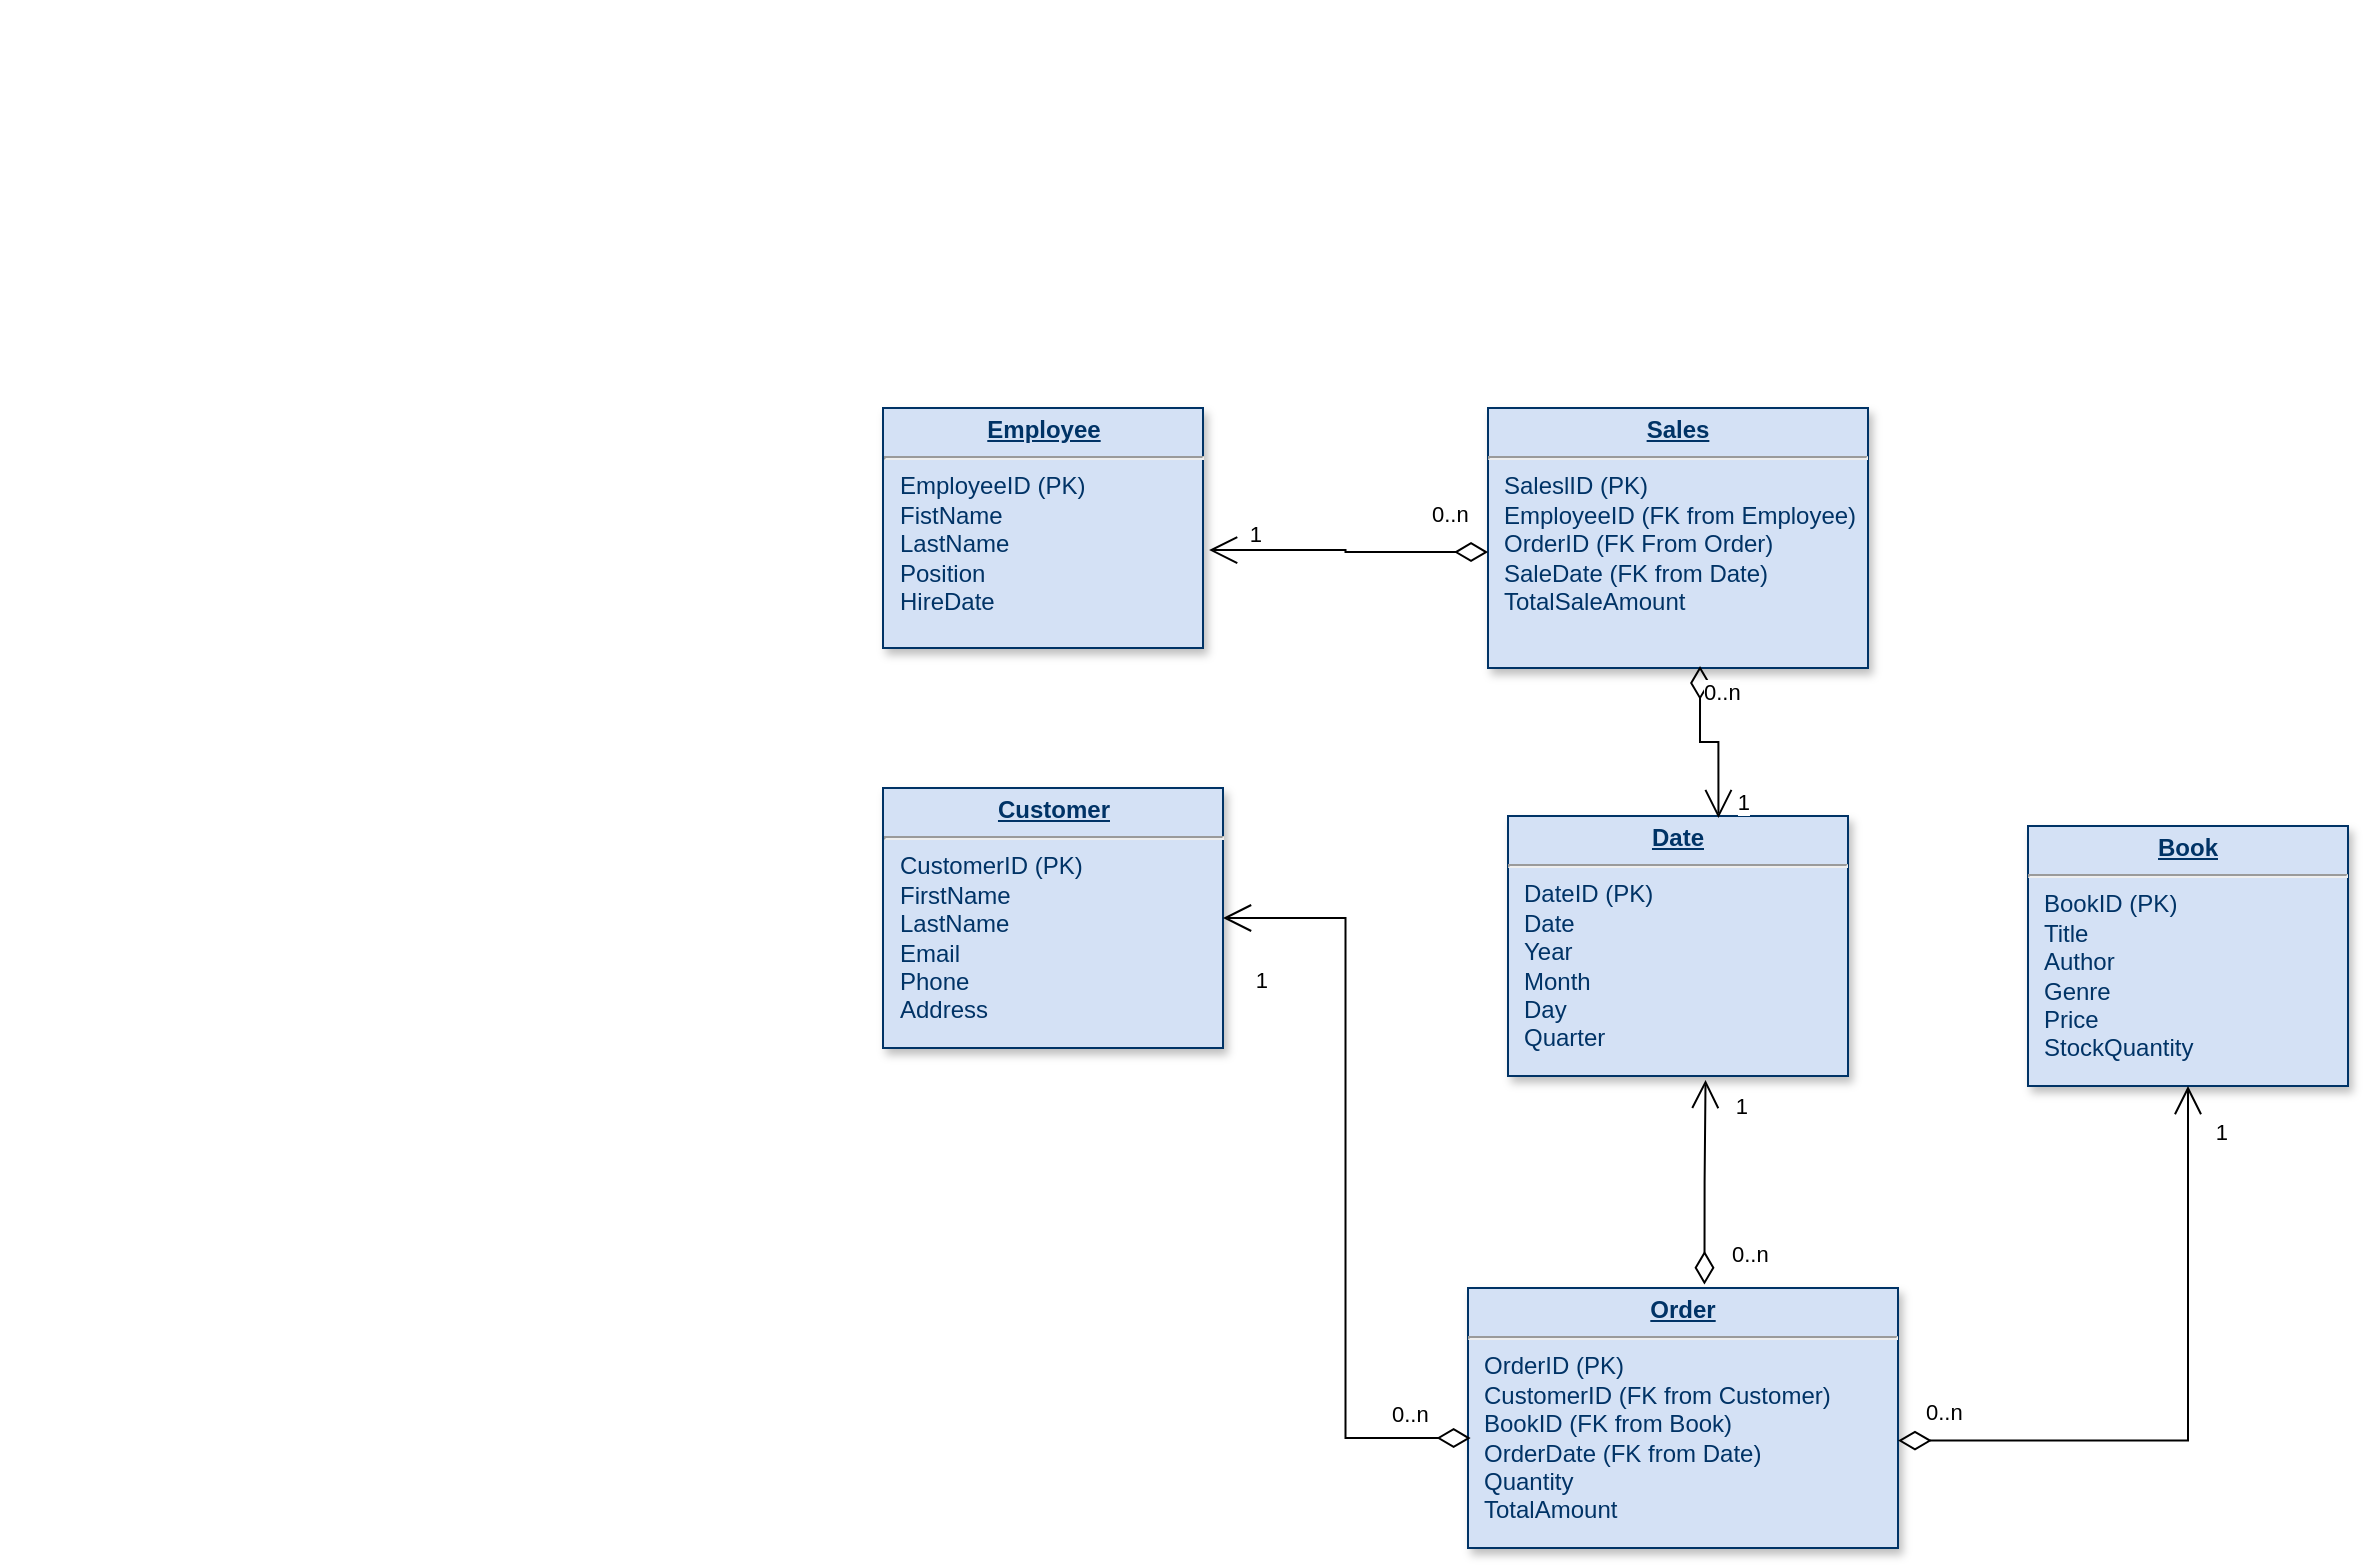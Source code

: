 <mxfile version="24.4.8" type="github">
  <diagram name="Page-1" id="efa7a0a1-bf9b-a30e-e6df-94a7791c09e9">
    <mxGraphModel dx="4941" dy="2392" grid="1" gridSize="10" guides="1" tooltips="1" connect="1" arrows="1" fold="1" page="1" pageScale="1" pageWidth="1169" pageHeight="827" background="none" math="0" shadow="0">
      <root>
        <mxCell id="0" />
        <mxCell id="1" parent="0" />
        <mxCell id="22" value="&lt;p style=&quot;margin: 0px; margin-top: 4px; text-align: center; text-decoration: underline;&quot;&gt;&lt;strong&gt;Date&lt;/strong&gt;&lt;/p&gt;&lt;hr&gt;&lt;p style=&quot;margin: 0px; margin-left: 8px;&quot;&gt;DateID (PK)&lt;/p&gt;&lt;p style=&quot;margin: 0px; margin-left: 8px;&quot;&gt;Date&lt;/p&gt;&lt;p style=&quot;margin: 0px; margin-left: 8px;&quot;&gt;Year&lt;/p&gt;&lt;p style=&quot;margin: 0px; margin-left: 8px;&quot;&gt;Month&lt;/p&gt;&lt;p style=&quot;margin: 0px; margin-left: 8px;&quot;&gt;Day&lt;/p&gt;&lt;p style=&quot;margin: 0px; margin-left: 8px;&quot;&gt;Quarter&lt;/p&gt;" style="verticalAlign=top;align=left;overflow=fill;fontSize=12;fontFamily=Helvetica;html=1;strokeColor=#003366;shadow=1;fillColor=#D4E1F5;fontColor=#003366" parent="1" vertex="1">
          <mxGeometry x="-2510" y="-866" width="170" height="130" as="geometry" />
        </mxCell>
        <mxCell id="23" value="&lt;p style=&quot;margin: 0px; margin-top: 4px; text-align: center; text-decoration: underline;&quot;&gt;&lt;b&gt;Customer&lt;/b&gt;&lt;/p&gt;&lt;hr&gt;&lt;p style=&quot;margin: 0px; margin-left: 8px;&quot;&gt;CustomerID (PK)&lt;/p&gt;&lt;p style=&quot;margin: 0px; margin-left: 8px;&quot;&gt;FirstName&lt;/p&gt;&lt;p style=&quot;margin: 0px; margin-left: 8px;&quot;&gt;LastName&lt;/p&gt;&lt;p style=&quot;margin: 0px; margin-left: 8px;&quot;&gt;Email&lt;/p&gt;&lt;p style=&quot;margin: 0px; margin-left: 8px;&quot;&gt;Phone&lt;/p&gt;&lt;p style=&quot;margin: 0px; margin-left: 8px;&quot;&gt;Address&lt;/p&gt;" style="verticalAlign=top;align=left;overflow=fill;fontSize=12;fontFamily=Helvetica;html=1;strokeColor=#003366;shadow=1;fillColor=#D4E1F5;fontColor=#003366" parent="1" vertex="1">
          <mxGeometry x="-2822.5" y="-880" width="170" height="130" as="geometry" />
        </mxCell>
        <mxCell id="68_dvBjLKG9QEOhtULUL-115" value="&lt;p style=&quot;margin: 0px; margin-top: 4px; text-align: center; text-decoration: underline;&quot;&gt;&lt;strong&gt;Employee&lt;/strong&gt;&lt;/p&gt;&lt;hr&gt;&lt;p style=&quot;margin: 0px; margin-left: 8px;&quot;&gt;EmployeeID (PK)&lt;br&gt;FistName&lt;/p&gt;&lt;p style=&quot;margin: 0px; margin-left: 8px;&quot;&gt;LastName&lt;/p&gt;&lt;p style=&quot;margin: 0px; margin-left: 8px;&quot;&gt;Position&lt;/p&gt;&lt;p style=&quot;margin: 0px; margin-left: 8px;&quot;&gt;HireDate&lt;/p&gt;" style="verticalAlign=top;align=left;overflow=fill;fontSize=12;fontFamily=Helvetica;html=1;strokeColor=#003366;shadow=1;fillColor=#D4E1F5;fontColor=#003366" vertex="1" parent="1">
          <mxGeometry x="-2822.5" y="-1070.0" width="160" height="120" as="geometry" />
        </mxCell>
        <mxCell id="68_dvBjLKG9QEOhtULUL-116" value="&lt;p style=&quot;margin: 0px; margin-top: 4px; text-align: center; text-decoration: underline;&quot;&gt;&lt;strong&gt;Book&lt;/strong&gt;&lt;/p&gt;&lt;hr&gt;&lt;p style=&quot;margin: 0px; margin-left: 8px;&quot;&gt;BookID (PK)&lt;br&gt;Title&lt;/p&gt;&lt;p style=&quot;margin: 0px; margin-left: 8px;&quot;&gt;Author&lt;/p&gt;&lt;p style=&quot;margin: 0px; margin-left: 8px;&quot;&gt;Genre&lt;/p&gt;&lt;p style=&quot;margin: 0px; margin-left: 8px;&quot;&gt;Price&lt;/p&gt;&lt;p style=&quot;margin: 0px; margin-left: 8px;&quot;&gt;StockQuantity&lt;/p&gt;" style="verticalAlign=top;align=left;overflow=fill;fontSize=12;fontFamily=Helvetica;html=1;strokeColor=#003366;shadow=1;fillColor=#D4E1F5;fontColor=#003366" vertex="1" parent="1">
          <mxGeometry x="-2250" y="-861" width="160" height="130" as="geometry" />
        </mxCell>
        <mxCell id="68_dvBjLKG9QEOhtULUL-117" value="&lt;p style=&quot;margin: 0px; margin-top: 4px; text-align: center; text-decoration: underline;&quot;&gt;&lt;strong&gt;Order&lt;/strong&gt;&lt;/p&gt;&lt;hr&gt;&lt;p style=&quot;margin: 0px; margin-left: 8px;&quot;&gt;OrderID (PK)&lt;br&gt;CustomerID (FK from Customer)&lt;/p&gt;&lt;p style=&quot;margin: 0px; margin-left: 8px;&quot;&gt;BookID (FK from Book)&lt;/p&gt;&lt;p style=&quot;margin: 0px; margin-left: 8px;&quot;&gt;&lt;span style=&quot;background-color: initial;&quot;&gt;OrderDate (FK from Date)&lt;/span&gt;&lt;br&gt;&lt;/p&gt;&lt;p style=&quot;margin: 0px; margin-left: 8px;&quot;&gt;&lt;span style=&quot;background-color: initial;&quot;&gt;Quantity&lt;/span&gt;&lt;br&gt;&lt;/p&gt;&lt;p style=&quot;margin: 0px; margin-left: 8px;&quot;&gt;&lt;span style=&quot;background-color: initial;&quot;&gt;TotalAmount&lt;/span&gt;&lt;br&gt;&lt;/p&gt;" style="verticalAlign=top;align=left;overflow=fill;fontSize=12;fontFamily=Helvetica;html=1;strokeColor=#003366;shadow=1;fillColor=#D4E1F5;fontColor=#003366" vertex="1" parent="1">
          <mxGeometry x="-2530" y="-630" width="215" height="130" as="geometry" />
        </mxCell>
        <mxCell id="68_dvBjLKG9QEOhtULUL-120" value="&lt;p style=&quot;margin: 0px; margin-top: 4px; text-align: center; text-decoration: underline;&quot;&gt;&lt;strong&gt;Sales&lt;/strong&gt;&lt;/p&gt;&lt;hr&gt;&lt;p style=&quot;margin: 0px; margin-left: 8px;&quot;&gt;SaleslID (PK)&lt;br&gt;EmployeeID (FK from Employee)&lt;/p&gt;&lt;p style=&quot;margin: 0px; margin-left: 8px;&quot;&gt;OrderID (FK From Order)&lt;/p&gt;&lt;p style=&quot;margin: 0px; margin-left: 8px;&quot;&gt;SaleDate (FK from Date)&lt;/p&gt;&lt;p style=&quot;margin: 0px; margin-left: 8px;&quot;&gt;TotalSaleAmount&lt;/p&gt;" style="verticalAlign=top;align=left;overflow=fill;fontSize=12;fontFamily=Helvetica;html=1;strokeColor=#003366;shadow=1;fillColor=#D4E1F5;fontColor=#003366" vertex="1" parent="1">
          <mxGeometry x="-2520" y="-1070" width="190" height="130" as="geometry" />
        </mxCell>
        <mxCell id="68_dvBjLKG9QEOhtULUL-121" style="edgeStyle=orthogonalEdgeStyle;rounded=0;orthogonalLoop=1;jettySize=auto;html=1;exitX=0.5;exitY=1;exitDx=0;exitDy=0;" edge="1" parent="1" source="68_dvBjLKG9QEOhtULUL-115" target="68_dvBjLKG9QEOhtULUL-115">
          <mxGeometry relative="1" as="geometry" />
        </mxCell>
        <mxCell id="68_dvBjLKG9QEOhtULUL-155" value="" style="endArrow=open;html=1;endSize=12;startArrow=diamondThin;startSize=14;startFill=0;edgeStyle=orthogonalEdgeStyle;rounded=0;entryX=1;entryY=0.5;entryDx=0;entryDy=0;exitX=0.006;exitY=0.577;exitDx=0;exitDy=0;exitPerimeter=0;" edge="1" parent="1" source="68_dvBjLKG9QEOhtULUL-117" target="23">
          <mxGeometry relative="1" as="geometry">
            <mxPoint x="-2820" y="-640" as="sourcePoint" />
            <mxPoint x="-2660" y="-640" as="targetPoint" />
          </mxGeometry>
        </mxCell>
        <mxCell id="68_dvBjLKG9QEOhtULUL-156" value="0..n" style="edgeLabel;resizable=0;html=1;align=left;verticalAlign=top;" connectable="0" vertex="1" parent="68_dvBjLKG9QEOhtULUL-155">
          <mxGeometry x="-1" relative="1" as="geometry">
            <mxPoint x="-41" y="-25" as="offset" />
          </mxGeometry>
        </mxCell>
        <mxCell id="68_dvBjLKG9QEOhtULUL-157" value="1" style="edgeLabel;resizable=0;html=1;align=right;verticalAlign=top;" connectable="0" vertex="1" parent="68_dvBjLKG9QEOhtULUL-155">
          <mxGeometry x="1" relative="1" as="geometry">
            <mxPoint x="23" y="18" as="offset" />
          </mxGeometry>
        </mxCell>
        <mxCell id="68_dvBjLKG9QEOhtULUL-169" value="" style="endArrow=open;html=1;endSize=12;startArrow=diamondThin;startSize=14;startFill=0;edgeStyle=orthogonalEdgeStyle;rounded=0;exitX=0;exitY=0.554;exitDx=0;exitDy=0;exitPerimeter=0;entryX=1.019;entryY=0.592;entryDx=0;entryDy=0;entryPerimeter=0;" edge="1" parent="1" source="68_dvBjLKG9QEOhtULUL-120" target="68_dvBjLKG9QEOhtULUL-115">
          <mxGeometry relative="1" as="geometry">
            <mxPoint x="-3160" y="-970" as="sourcePoint" />
            <mxPoint x="-3000" y="-970" as="targetPoint" />
          </mxGeometry>
        </mxCell>
        <mxCell id="68_dvBjLKG9QEOhtULUL-170" value="0..n" style="edgeLabel;resizable=0;html=1;align=left;verticalAlign=top;" connectable="0" vertex="1" parent="68_dvBjLKG9QEOhtULUL-169">
          <mxGeometry x="-1" relative="1" as="geometry">
            <mxPoint x="-30" y="-32" as="offset" />
          </mxGeometry>
        </mxCell>
        <mxCell id="68_dvBjLKG9QEOhtULUL-171" value="1" style="edgeLabel;resizable=0;html=1;align=right;verticalAlign=top;" connectable="0" vertex="1" parent="68_dvBjLKG9QEOhtULUL-169">
          <mxGeometry x="1" relative="1" as="geometry">
            <mxPoint x="27" y="-21" as="offset" />
          </mxGeometry>
        </mxCell>
        <mxCell id="68_dvBjLKG9QEOhtULUL-178" value="" style="endArrow=open;html=1;endSize=12;startArrow=diamondThin;startSize=14;startFill=0;edgeStyle=orthogonalEdgeStyle;rounded=0;exitX=1;exitY=0.587;exitDx=0;exitDy=0;exitPerimeter=0;entryX=0.5;entryY=1;entryDx=0;entryDy=0;" edge="1" parent="1" source="68_dvBjLKG9QEOhtULUL-117" target="68_dvBjLKG9QEOhtULUL-116">
          <mxGeometry relative="1" as="geometry">
            <mxPoint x="-2002" y="-622.99" as="sourcePoint" />
            <mxPoint x="-2490" y="-820" as="targetPoint" />
          </mxGeometry>
        </mxCell>
        <mxCell id="68_dvBjLKG9QEOhtULUL-179" value="0..n" style="edgeLabel;resizable=0;html=1;align=left;verticalAlign=top;" connectable="0" vertex="1" parent="68_dvBjLKG9QEOhtULUL-178">
          <mxGeometry x="-1" relative="1" as="geometry">
            <mxPoint x="12" y="-27" as="offset" />
          </mxGeometry>
        </mxCell>
        <mxCell id="68_dvBjLKG9QEOhtULUL-180" value="1" style="edgeLabel;resizable=0;html=1;align=right;verticalAlign=top;" connectable="0" vertex="1" parent="68_dvBjLKG9QEOhtULUL-178">
          <mxGeometry x="1" relative="1" as="geometry">
            <mxPoint x="20" y="10" as="offset" />
          </mxGeometry>
        </mxCell>
        <mxCell id="68_dvBjLKG9QEOhtULUL-186" value="&lt;div&gt;&lt;br&gt;&lt;/div&gt;&lt;div&gt;&lt;br&gt;&lt;/div&gt;" style="endArrow=open;html=1;endSize=12;startArrow=diamondThin;startSize=14;startFill=0;edgeStyle=orthogonalEdgeStyle;rounded=0;exitX=0.55;exitY=-0.013;exitDx=0;exitDy=0;exitPerimeter=0;entryX=0.581;entryY=1.015;entryDx=0;entryDy=0;entryPerimeter=0;" edge="1" parent="1" source="68_dvBjLKG9QEOhtULUL-117" target="22">
          <mxGeometry x="1" y="965" relative="1" as="geometry">
            <mxPoint x="-3060" y="-620" as="sourcePoint" />
            <mxPoint x="-2900" y="-620" as="targetPoint" />
            <mxPoint x="159" y="-527" as="offset" />
          </mxGeometry>
        </mxCell>
        <mxCell id="68_dvBjLKG9QEOhtULUL-187" value="0..n" style="edgeLabel;resizable=0;html=1;align=left;verticalAlign=top;" connectable="0" vertex="1" parent="68_dvBjLKG9QEOhtULUL-186">
          <mxGeometry x="-1" relative="1" as="geometry">
            <mxPoint x="12" y="-28" as="offset" />
          </mxGeometry>
        </mxCell>
        <mxCell id="68_dvBjLKG9QEOhtULUL-188" value="1" style="edgeLabel;resizable=0;html=1;align=right;verticalAlign=top;" connectable="0" vertex="1" parent="68_dvBjLKG9QEOhtULUL-186">
          <mxGeometry x="1" relative="1" as="geometry">
            <mxPoint x="22" as="offset" />
          </mxGeometry>
        </mxCell>
        <mxCell id="68_dvBjLKG9QEOhtULUL-192" value="&lt;div&gt;&lt;br&gt;&lt;/div&gt;&lt;div&gt;&lt;br&gt;&lt;/div&gt;" style="endArrow=open;html=1;endSize=12;startArrow=diamondThin;startSize=14;startFill=0;edgeStyle=orthogonalEdgeStyle;rounded=0;exitX=0.558;exitY=0.992;exitDx=0;exitDy=0;exitPerimeter=0;entryX=0.619;entryY=0.008;entryDx=0;entryDy=0;entryPerimeter=0;" edge="1" parent="1" source="68_dvBjLKG9QEOhtULUL-120" target="22">
          <mxGeometry x="-1" y="-440" relative="1" as="geometry">
            <mxPoint x="-2650" y="-800" as="sourcePoint" />
            <mxPoint x="-2490" y="-800" as="targetPoint" />
            <mxPoint x="-410" y="-280" as="offset" />
          </mxGeometry>
        </mxCell>
        <mxCell id="68_dvBjLKG9QEOhtULUL-193" value="0..n" style="edgeLabel;resizable=0;html=1;align=left;verticalAlign=top;" connectable="0" vertex="1" parent="68_dvBjLKG9QEOhtULUL-192">
          <mxGeometry x="-1" relative="1" as="geometry" />
        </mxCell>
        <mxCell id="68_dvBjLKG9QEOhtULUL-194" value="1" style="edgeLabel;resizable=0;html=1;align=right;verticalAlign=top;" connectable="0" vertex="1" parent="68_dvBjLKG9QEOhtULUL-192">
          <mxGeometry x="1" relative="1" as="geometry">
            <mxPoint x="16" y="-21" as="offset" />
          </mxGeometry>
        </mxCell>
      </root>
    </mxGraphModel>
  </diagram>
</mxfile>
